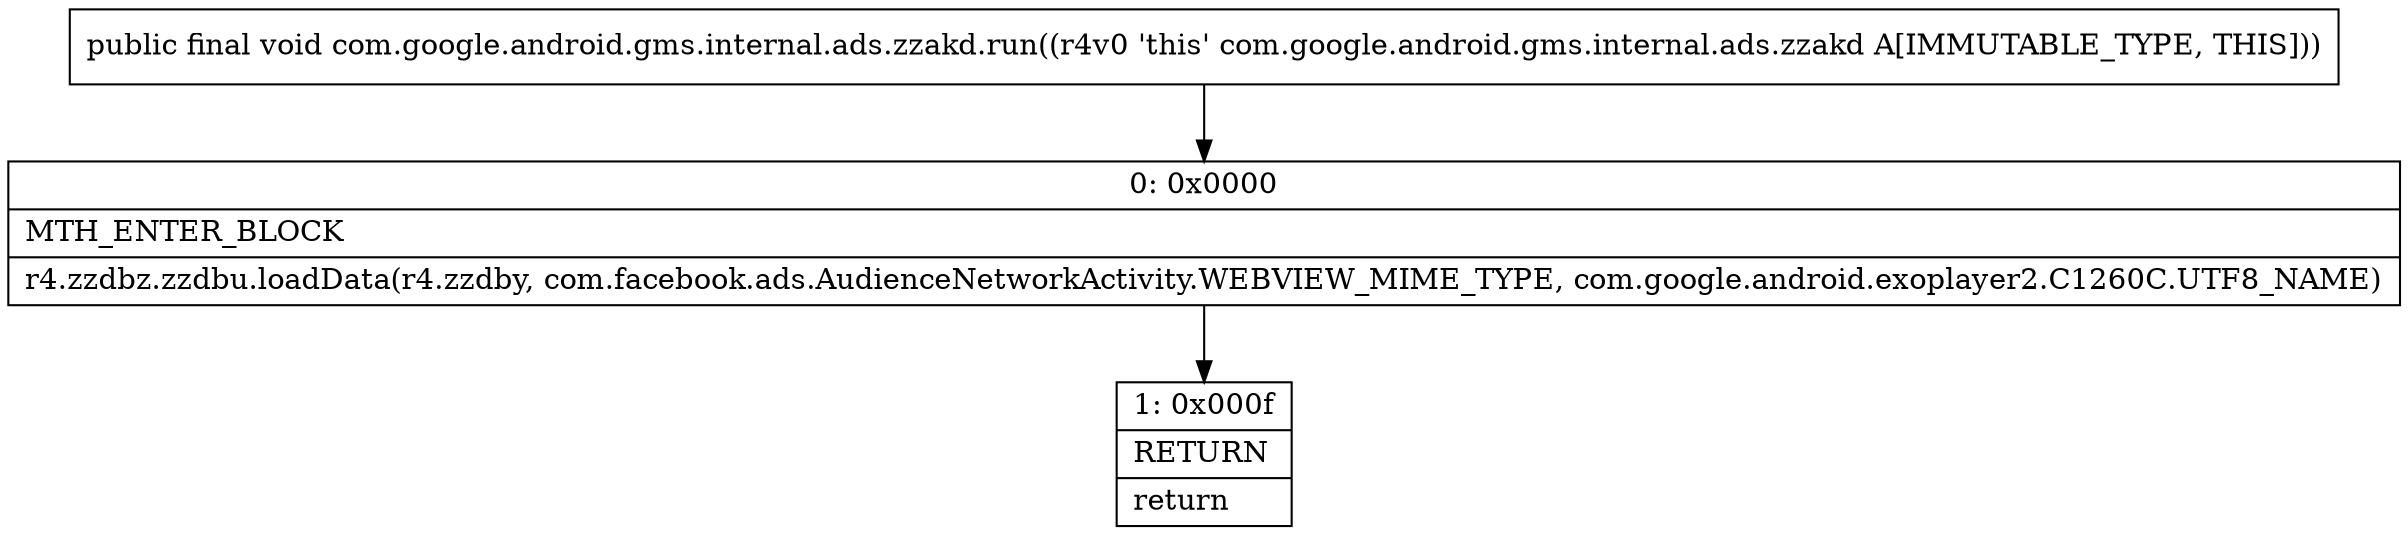 digraph "CFG forcom.google.android.gms.internal.ads.zzakd.run()V" {
Node_0 [shape=record,label="{0\:\ 0x0000|MTH_ENTER_BLOCK\l|r4.zzdbz.zzdbu.loadData(r4.zzdby, com.facebook.ads.AudienceNetworkActivity.WEBVIEW_MIME_TYPE, com.google.android.exoplayer2.C1260C.UTF8_NAME)\l}"];
Node_1 [shape=record,label="{1\:\ 0x000f|RETURN\l|return\l}"];
MethodNode[shape=record,label="{public final void com.google.android.gms.internal.ads.zzakd.run((r4v0 'this' com.google.android.gms.internal.ads.zzakd A[IMMUTABLE_TYPE, THIS])) }"];
MethodNode -> Node_0;
Node_0 -> Node_1;
}

